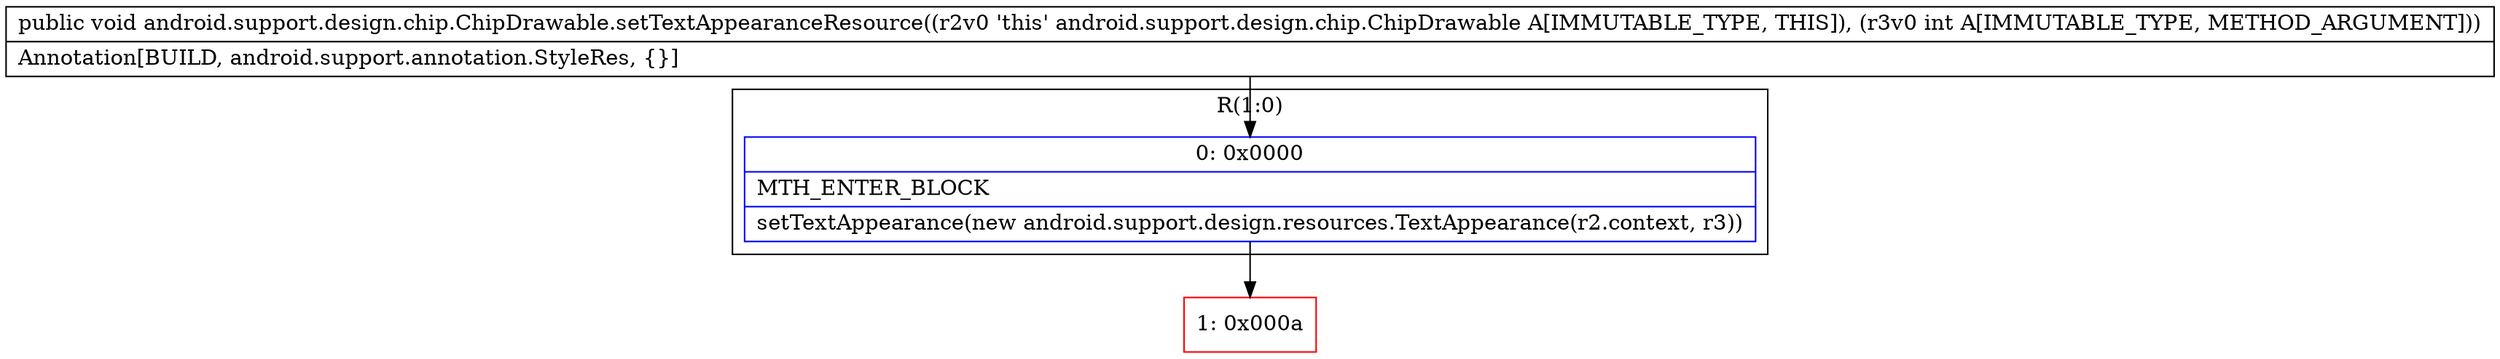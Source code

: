 digraph "CFG forandroid.support.design.chip.ChipDrawable.setTextAppearanceResource(I)V" {
subgraph cluster_Region_1511737392 {
label = "R(1:0)";
node [shape=record,color=blue];
Node_0 [shape=record,label="{0\:\ 0x0000|MTH_ENTER_BLOCK\l|setTextAppearance(new android.support.design.resources.TextAppearance(r2.context, r3))\l}"];
}
Node_1 [shape=record,color=red,label="{1\:\ 0x000a}"];
MethodNode[shape=record,label="{public void android.support.design.chip.ChipDrawable.setTextAppearanceResource((r2v0 'this' android.support.design.chip.ChipDrawable A[IMMUTABLE_TYPE, THIS]), (r3v0 int A[IMMUTABLE_TYPE, METHOD_ARGUMENT]))  | Annotation[BUILD, android.support.annotation.StyleRes, \{\}]\l}"];
MethodNode -> Node_0;
Node_0 -> Node_1;
}

